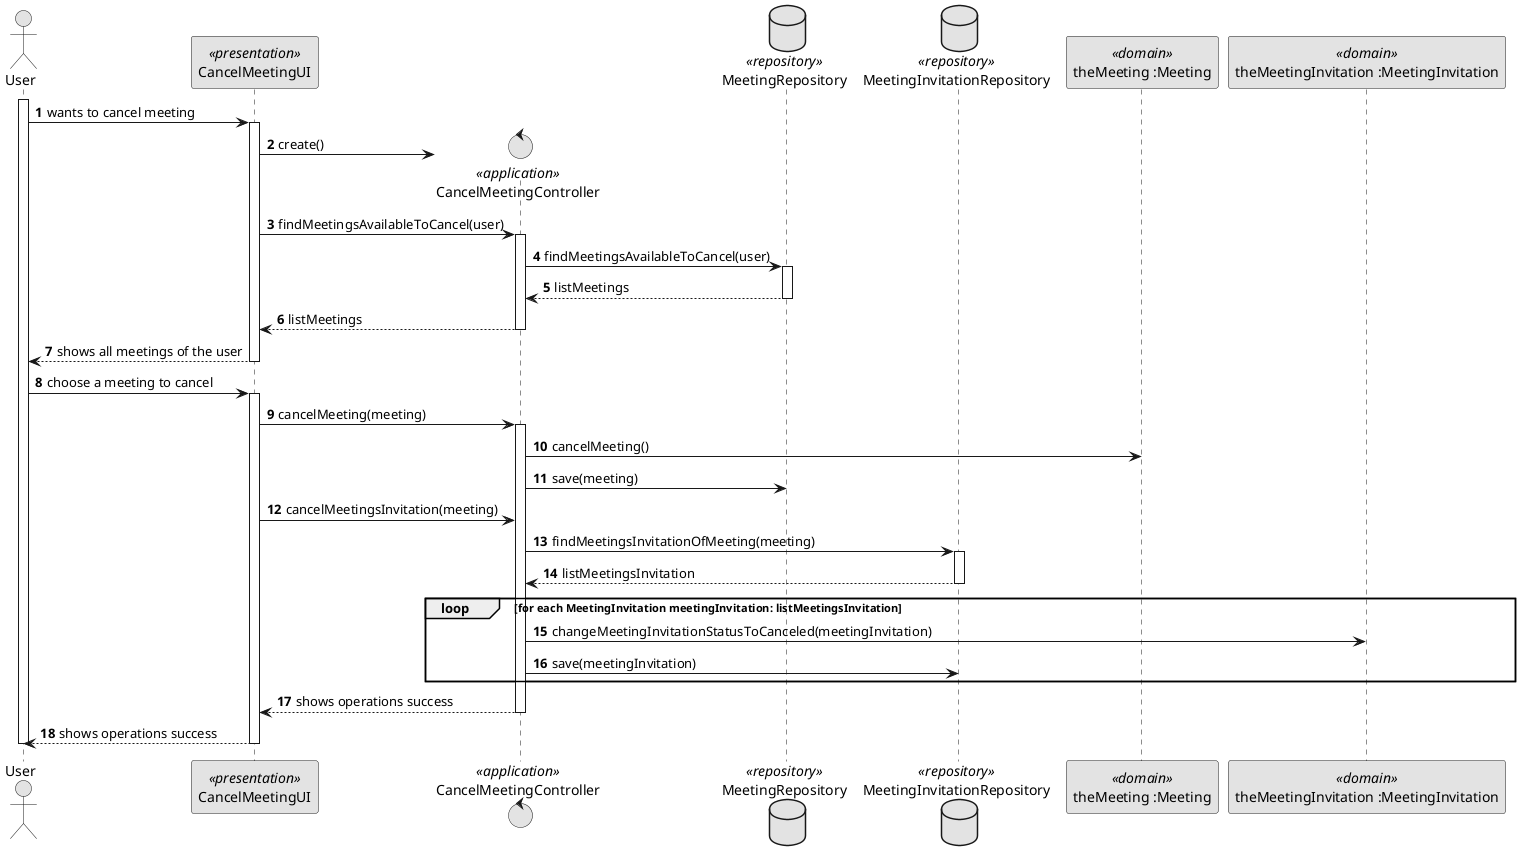 @startuml
'http://plantuml.com/skinparam.html
skinparam monochrome true
skinparam packageStyle rect
skinparam defaultFontName FG Virgil
skinparam shadowing false

autonumber

actor User as User
participant CancelMeetingUI as UI <<presentation>>
control CancelMeetingController as Controller <<application>>
database MeetingRepository as MeetingRepository <<repository>>
database MeetingInvitationRepository as MeetingInvitationRepository <<repository>>
participant "theMeeting :Meeting" as  Meeting <<domain>>
participant "theMeetingInvitation :MeetingInvitation" as  MeetingInvitation <<domain>>


activate User
User -> UI : wants to cancel meeting

activate UI
    UI -> Controller** : create()
    UI-> Controller: findMeetingsAvailableToCancel(user)
    activate Controller
    Controller->MeetingRepository: findMeetingsAvailableToCancel(user)
    activate MeetingRepository
    MeetingRepository-->Controller: listMeetings
    deactivate MeetingRepository
    Controller --> UI: listMeetings
    deactivate Controller
    UI--> User: shows all meetings of the user
    deactivate UI
    User->UI: choose a meeting to cancel
    activate UI
    UI -> Controller : cancelMeeting(meeting)
    activate Controller
    Controller->Meeting: cancelMeeting()
    Controller->MeetingRepository: save(meeting)
    UI->Controller: cancelMeetingsInvitation(meeting)
        Controller->MeetingInvitationRepository: findMeetingsInvitationOfMeeting(meeting)
        activate MeetingInvitationRepository
        MeetingInvitationRepository-->Controller: listMeetingsInvitation
        deactivate MeetingInvitationRepository
    loop for each MeetingInvitation meetingInvitation: listMeetingsInvitation
        Controller->MeetingInvitation: changeMeetingInvitationStatusToCanceled(meetingInvitation)
        Controller->MeetingInvitationRepository: save(meetingInvitation)
    end
    Controller-->UI: shows operations success
    deactivate Controller
    UI-->User: shows operations success
    deactivate UI
deactivate User




@enduml


